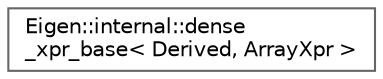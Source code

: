 digraph "Graphical Class Hierarchy"
{
 // LATEX_PDF_SIZE
  bgcolor="transparent";
  edge [fontname=Helvetica,fontsize=10,labelfontname=Helvetica,labelfontsize=10];
  node [fontname=Helvetica,fontsize=10,shape=box,height=0.2,width=0.4];
  rankdir="LR";
  Node0 [id="Node000000",label="Eigen::internal::dense\l_xpr_base\< Derived, ArrayXpr \>",height=0.2,width=0.4,color="grey40", fillcolor="white", style="filled",URL="$structEigen_1_1internal_1_1dense__xpr__base_3_01Derived_00_01ArrayXpr_01_4.html",tooltip=" "];
}
